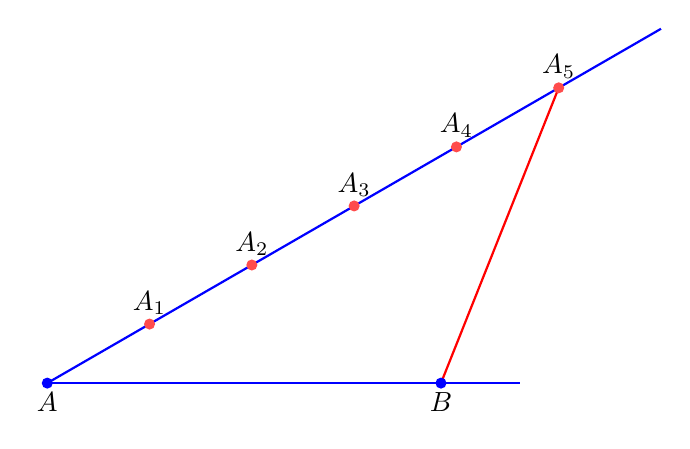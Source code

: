 \begin{tikzpicture}
      \draw[thick, color=blue] (0,0)--(30:9);
      \draw[thick, color=blue] (0,0)--(0:6);   

%       \draw[color=red!70] (1,0)--(30:1.5); 
%       \draw[color=red!70] (2,0)--(30:3);
%       \draw[color=red!70] (3,0)--(30:4.5);
%       \draw[color=red!70] (4,0)--(30:6);
      \draw[thick, color=red] (5,0)--(30:7.5);

       \fill[red!70] (30:1.5) circle (2pt);
       \fill[red!70] (30:3) circle (2pt);
       \fill[red!70] (30:4.5) circle (2pt);
       \fill[red!70] (30:6) circle (2pt);
       \fill[red!70] (30:7.5) circle (2pt);


       \fill[blue] (0,0) circle (2pt);
       \fill[blue] (5,0) circle (2pt);

      \node at (30:1.5) [above] {$A_1$}; 
      \node at(30:3) [above] {$A_2$}; 
      \node at (30:4.5) [above] {$A_3$}; 
      \node at (30:6) [above] {$A_4$}; 
      \node at (30:7.5) [above] {$A_5$};


      \node at (0,0) [below] {$A$};
      \node at (5,0) [below] {$B$}; 

\end{tikzpicture}
